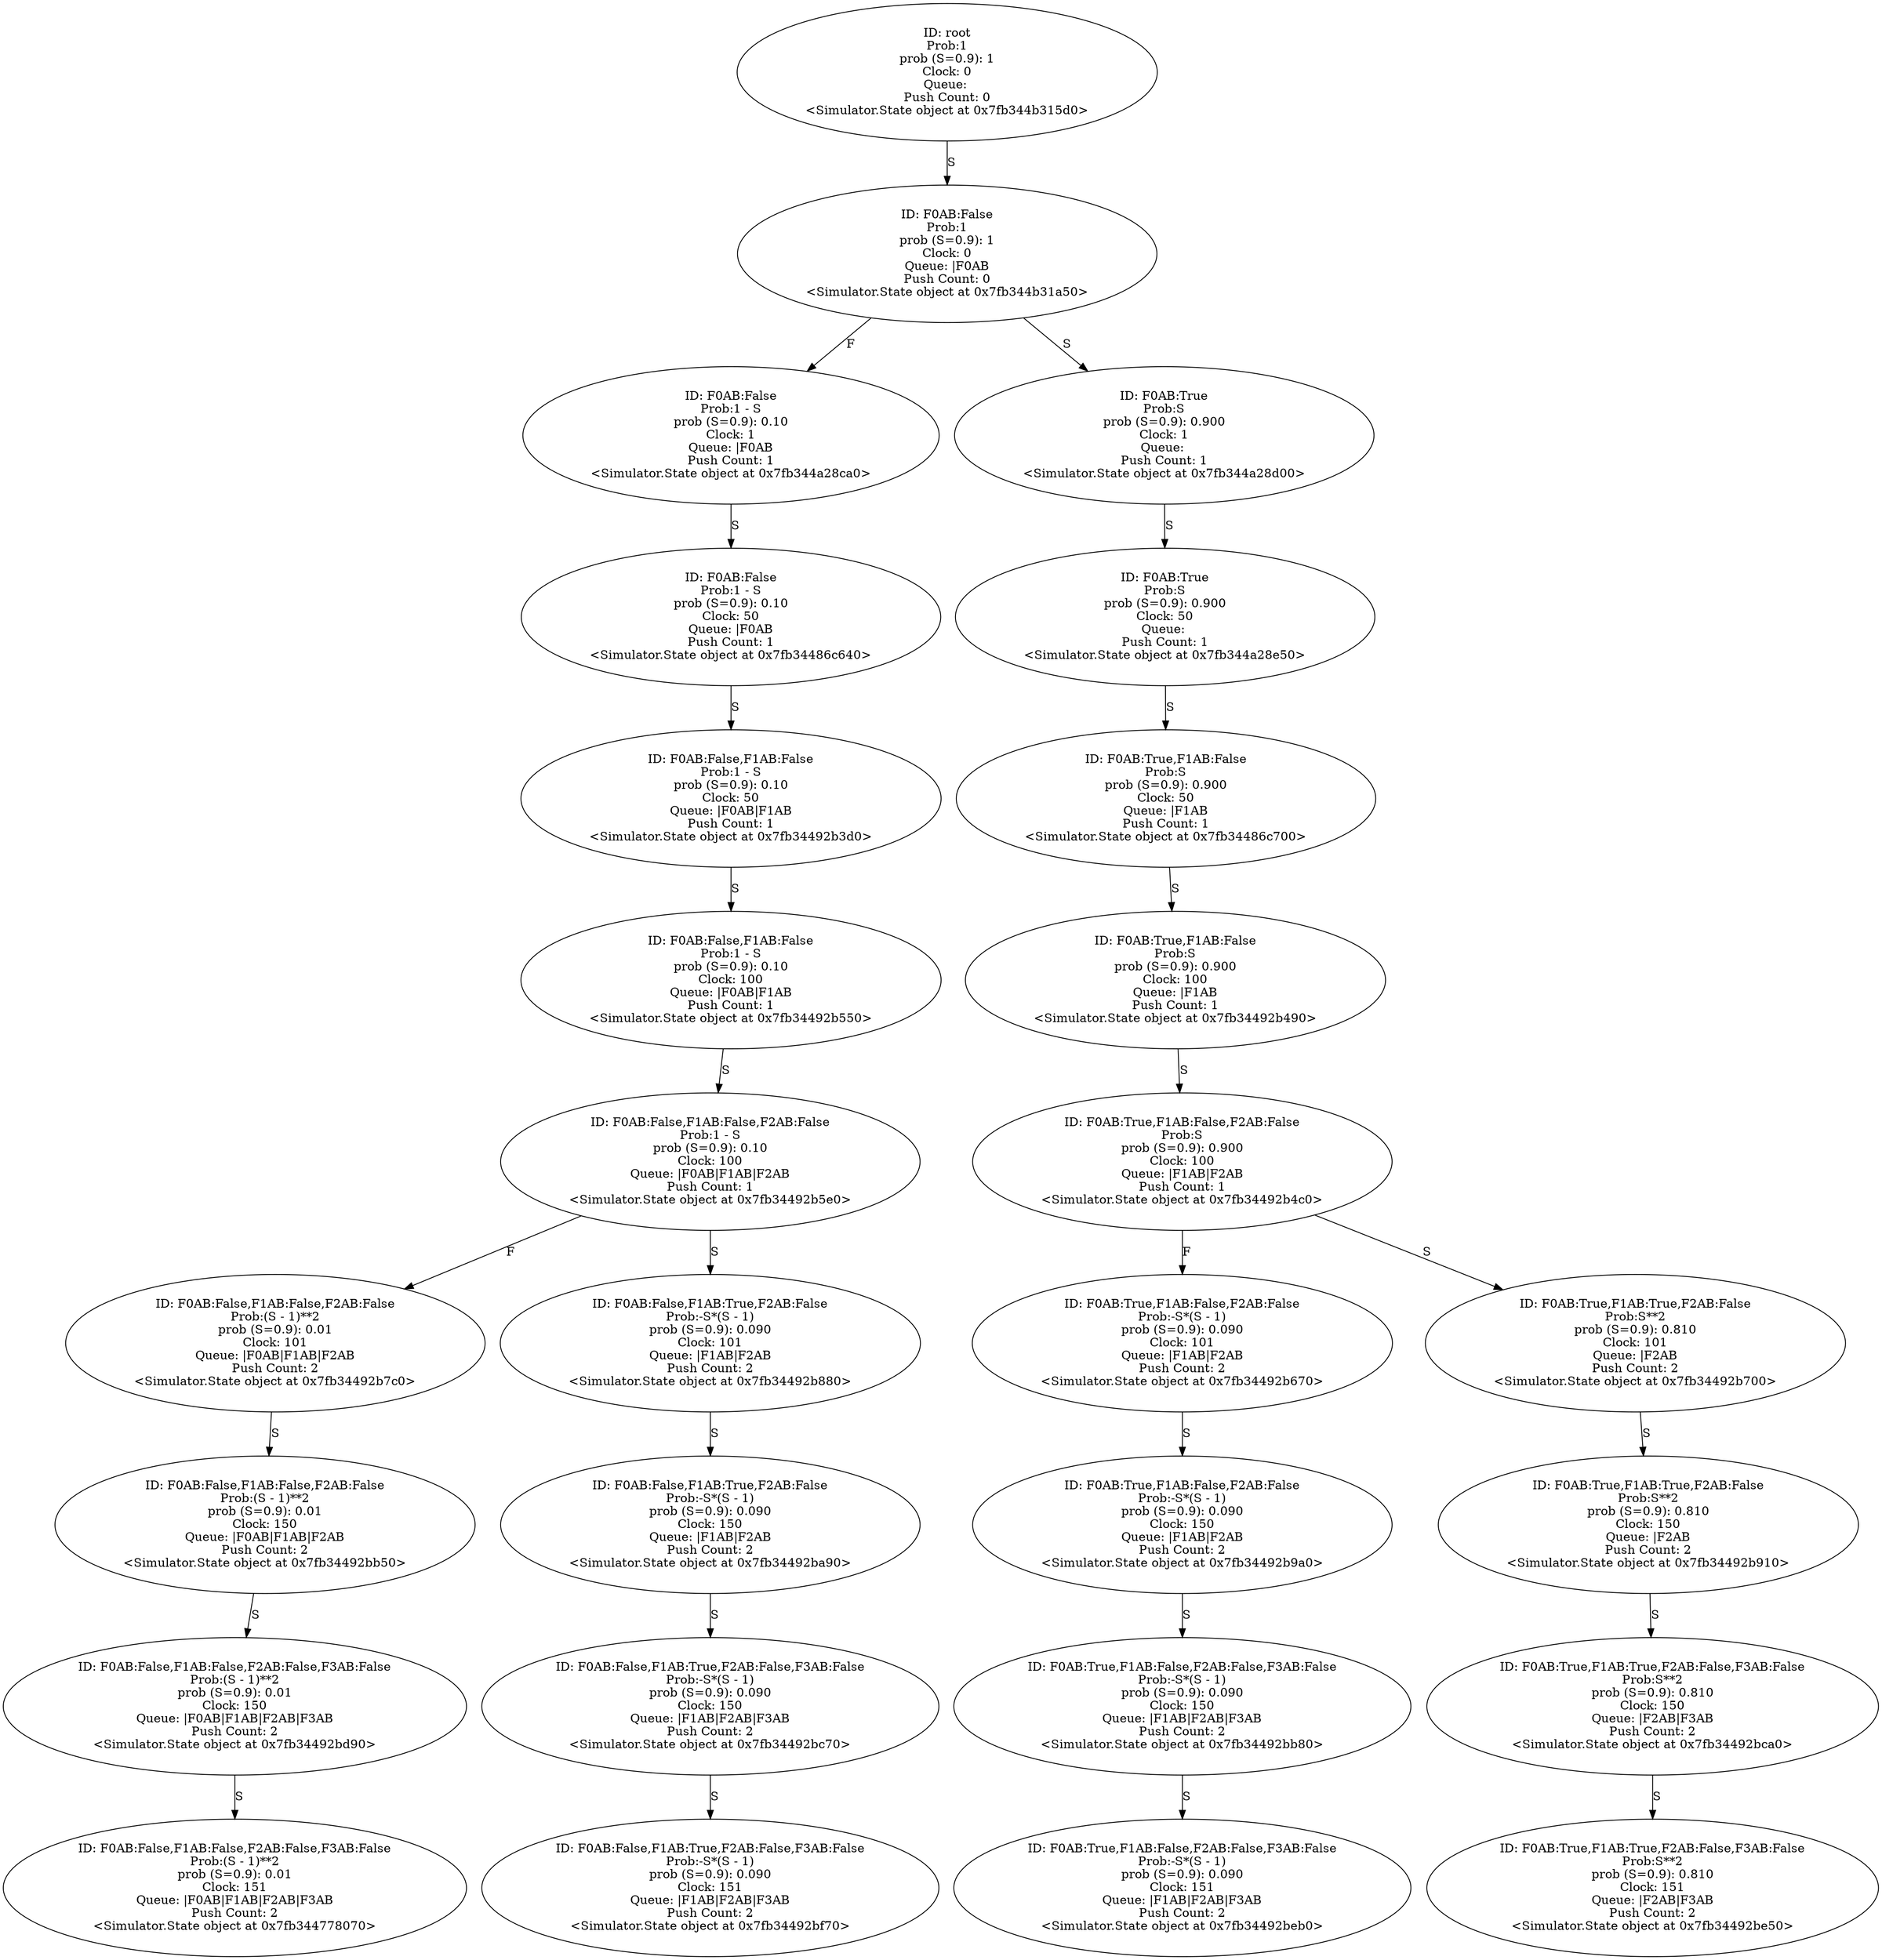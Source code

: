 digraph "./Output/./controled_frequency_S100_R50_t0_tPlus150" {
	<Simulator.State object at 0x7fb344b315d0> [label="ID: root
Prob:1
prob (S=0.9): 1
Clock: 0
Queue: 
Push Count: 0
<Simulator.State object at 0x7fb344b315d0>"]
	<Simulator.State object at 0x7fb344b315d0> -> <Simulator.State object at 0x7fb344b31a50> [label=S]
	<Simulator.State object at 0x7fb344b31a50> [label="ID: F0AB:False
Prob:1
prob (S=0.9): 1
Clock: 0
Queue: |F0AB
Push Count: 0
<Simulator.State object at 0x7fb344b31a50>"]
	<Simulator.State object at 0x7fb344b31a50> -> <Simulator.State object at 0x7fb344a28ca0> [label=F]
	<Simulator.State object at 0x7fb344b31a50> -> <Simulator.State object at 0x7fb344a28d00> [label=S]
	<Simulator.State object at 0x7fb344a28ca0> [label="ID: F0AB:False
Prob:1 - S
prob (S=0.9): 0.10
Clock: 1
Queue: |F0AB
Push Count: 1
<Simulator.State object at 0x7fb344a28ca0>"]
	<Simulator.State object at 0x7fb344a28ca0> -> <Simulator.State object at 0x7fb34486c640> [label=S]
	<Simulator.State object at 0x7fb344a28d00> [label="ID: F0AB:True
Prob:S
prob (S=0.9): 0.900
Clock: 1
Queue: 
Push Count: 1
<Simulator.State object at 0x7fb344a28d00>"]
	<Simulator.State object at 0x7fb344a28d00> -> <Simulator.State object at 0x7fb344a28e50> [label=S]
	<Simulator.State object at 0x7fb34486c640> [label="ID: F0AB:False
Prob:1 - S
prob (S=0.9): 0.10
Clock: 50
Queue: |F0AB
Push Count: 1
<Simulator.State object at 0x7fb34486c640>"]
	<Simulator.State object at 0x7fb34486c640> -> <Simulator.State object at 0x7fb34492b3d0> [label=S]
	<Simulator.State object at 0x7fb344a28e50> [label="ID: F0AB:True
Prob:S
prob (S=0.9): 0.900
Clock: 50
Queue: 
Push Count: 1
<Simulator.State object at 0x7fb344a28e50>"]
	<Simulator.State object at 0x7fb344a28e50> -> <Simulator.State object at 0x7fb34486c700> [label=S]
	<Simulator.State object at 0x7fb34492b3d0> [label="ID: F0AB:False,F1AB:False
Prob:1 - S
prob (S=0.9): 0.10
Clock: 50
Queue: |F0AB|F1AB
Push Count: 1
<Simulator.State object at 0x7fb34492b3d0>"]
	<Simulator.State object at 0x7fb34492b3d0> -> <Simulator.State object at 0x7fb34492b550> [label=S]
	<Simulator.State object at 0x7fb34486c700> [label="ID: F0AB:True,F1AB:False
Prob:S
prob (S=0.9): 0.900
Clock: 50
Queue: |F1AB
Push Count: 1
<Simulator.State object at 0x7fb34486c700>"]
	<Simulator.State object at 0x7fb34486c700> -> <Simulator.State object at 0x7fb34492b490> [label=S]
	<Simulator.State object at 0x7fb34492b550> [label="ID: F0AB:False,F1AB:False
Prob:1 - S
prob (S=0.9): 0.10
Clock: 100
Queue: |F0AB|F1AB
Push Count: 1
<Simulator.State object at 0x7fb34492b550>"]
	<Simulator.State object at 0x7fb34492b550> -> <Simulator.State object at 0x7fb34492b5e0> [label=S]
	<Simulator.State object at 0x7fb34492b490> [label="ID: F0AB:True,F1AB:False
Prob:S
prob (S=0.9): 0.900
Clock: 100
Queue: |F1AB
Push Count: 1
<Simulator.State object at 0x7fb34492b490>"]
	<Simulator.State object at 0x7fb34492b490> -> <Simulator.State object at 0x7fb34492b4c0> [label=S]
	<Simulator.State object at 0x7fb34492b5e0> [label="ID: F0AB:False,F1AB:False,F2AB:False
Prob:1 - S
prob (S=0.9): 0.10
Clock: 100
Queue: |F0AB|F1AB|F2AB
Push Count: 1
<Simulator.State object at 0x7fb34492b5e0>"]
	<Simulator.State object at 0x7fb34492b5e0> -> <Simulator.State object at 0x7fb34492b7c0> [label=F]
	<Simulator.State object at 0x7fb34492b5e0> -> <Simulator.State object at 0x7fb34492b880> [label=S]
	<Simulator.State object at 0x7fb34492b4c0> [label="ID: F0AB:True,F1AB:False,F2AB:False
Prob:S
prob (S=0.9): 0.900
Clock: 100
Queue: |F1AB|F2AB
Push Count: 1
<Simulator.State object at 0x7fb34492b4c0>"]
	<Simulator.State object at 0x7fb34492b4c0> -> <Simulator.State object at 0x7fb34492b670> [label=F]
	<Simulator.State object at 0x7fb34492b4c0> -> <Simulator.State object at 0x7fb34492b700> [label=S]
	<Simulator.State object at 0x7fb34492b7c0> [label="ID: F0AB:False,F1AB:False,F2AB:False
Prob:(S - 1)**2
prob (S=0.9): 0.01
Clock: 101
Queue: |F0AB|F1AB|F2AB
Push Count: 2
<Simulator.State object at 0x7fb34492b7c0>"]
	<Simulator.State object at 0x7fb34492b7c0> -> <Simulator.State object at 0x7fb34492bb50> [label=S]
	<Simulator.State object at 0x7fb34492b880> [label="ID: F0AB:False,F1AB:True,F2AB:False
Prob:-S*(S - 1)
prob (S=0.9): 0.090
Clock: 101
Queue: |F1AB|F2AB
Push Count: 2
<Simulator.State object at 0x7fb34492b880>"]
	<Simulator.State object at 0x7fb34492b880> -> <Simulator.State object at 0x7fb34492ba90> [label=S]
	<Simulator.State object at 0x7fb34492b670> [label="ID: F0AB:True,F1AB:False,F2AB:False
Prob:-S*(S - 1)
prob (S=0.9): 0.090
Clock: 101
Queue: |F1AB|F2AB
Push Count: 2
<Simulator.State object at 0x7fb34492b670>"]
	<Simulator.State object at 0x7fb34492b670> -> <Simulator.State object at 0x7fb34492b9a0> [label=S]
	<Simulator.State object at 0x7fb34492b700> [label="ID: F0AB:True,F1AB:True,F2AB:False
Prob:S**2
prob (S=0.9): 0.810
Clock: 101
Queue: |F2AB
Push Count: 2
<Simulator.State object at 0x7fb34492b700>"]
	<Simulator.State object at 0x7fb34492b700> -> <Simulator.State object at 0x7fb34492b910> [label=S]
	<Simulator.State object at 0x7fb34492bb50> [label="ID: F0AB:False,F1AB:False,F2AB:False
Prob:(S - 1)**2
prob (S=0.9): 0.01
Clock: 150
Queue: |F0AB|F1AB|F2AB
Push Count: 2
<Simulator.State object at 0x7fb34492bb50>"]
	<Simulator.State object at 0x7fb34492bb50> -> <Simulator.State object at 0x7fb34492bd90> [label=S]
	<Simulator.State object at 0x7fb34492ba90> [label="ID: F0AB:False,F1AB:True,F2AB:False
Prob:-S*(S - 1)
prob (S=0.9): 0.090
Clock: 150
Queue: |F1AB|F2AB
Push Count: 2
<Simulator.State object at 0x7fb34492ba90>"]
	<Simulator.State object at 0x7fb34492ba90> -> <Simulator.State object at 0x7fb34492bc70> [label=S]
	<Simulator.State object at 0x7fb34492b9a0> [label="ID: F0AB:True,F1AB:False,F2AB:False
Prob:-S*(S - 1)
prob (S=0.9): 0.090
Clock: 150
Queue: |F1AB|F2AB
Push Count: 2
<Simulator.State object at 0x7fb34492b9a0>"]
	<Simulator.State object at 0x7fb34492b9a0> -> <Simulator.State object at 0x7fb34492bb80> [label=S]
	<Simulator.State object at 0x7fb34492b910> [label="ID: F0AB:True,F1AB:True,F2AB:False
Prob:S**2
prob (S=0.9): 0.810
Clock: 150
Queue: |F2AB
Push Count: 2
<Simulator.State object at 0x7fb34492b910>"]
	<Simulator.State object at 0x7fb34492b910> -> <Simulator.State object at 0x7fb34492bca0> [label=S]
	<Simulator.State object at 0x7fb34492bd90> [label="ID: F0AB:False,F1AB:False,F2AB:False,F3AB:False
Prob:(S - 1)**2
prob (S=0.9): 0.01
Clock: 150
Queue: |F0AB|F1AB|F2AB|F3AB
Push Count: 2
<Simulator.State object at 0x7fb34492bd90>"]
	<Simulator.State object at 0x7fb34492bd90> -> <Simulator.State object at 0x7fb344778070> [label=S]
	<Simulator.State object at 0x7fb34492bc70> [label="ID: F0AB:False,F1AB:True,F2AB:False,F3AB:False
Prob:-S*(S - 1)
prob (S=0.9): 0.090
Clock: 150
Queue: |F1AB|F2AB|F3AB
Push Count: 2
<Simulator.State object at 0x7fb34492bc70>"]
	<Simulator.State object at 0x7fb34492bc70> -> <Simulator.State object at 0x7fb34492bf70> [label=S]
	<Simulator.State object at 0x7fb34492bb80> [label="ID: F0AB:True,F1AB:False,F2AB:False,F3AB:False
Prob:-S*(S - 1)
prob (S=0.9): 0.090
Clock: 150
Queue: |F1AB|F2AB|F3AB
Push Count: 2
<Simulator.State object at 0x7fb34492bb80>"]
	<Simulator.State object at 0x7fb34492bb80> -> <Simulator.State object at 0x7fb34492beb0> [label=S]
	<Simulator.State object at 0x7fb34492bca0> [label="ID: F0AB:True,F1AB:True,F2AB:False,F3AB:False
Prob:S**2
prob (S=0.9): 0.810
Clock: 150
Queue: |F2AB|F3AB
Push Count: 2
<Simulator.State object at 0x7fb34492bca0>"]
	<Simulator.State object at 0x7fb34492bca0> -> <Simulator.State object at 0x7fb34492be50> [label=S]
	<Simulator.State object at 0x7fb344778070> [label="ID: F0AB:False,F1AB:False,F2AB:False,F3AB:False
Prob:(S - 1)**2
prob (S=0.9): 0.01
Clock: 151
Queue: |F0AB|F1AB|F2AB|F3AB
Push Count: 2
<Simulator.State object at 0x7fb344778070>"]
	<Simulator.State object at 0x7fb34492bf70> [label="ID: F0AB:False,F1AB:True,F2AB:False,F3AB:False
Prob:-S*(S - 1)
prob (S=0.9): 0.090
Clock: 151
Queue: |F1AB|F2AB|F3AB
Push Count: 2
<Simulator.State object at 0x7fb34492bf70>"]
	<Simulator.State object at 0x7fb34492beb0> [label="ID: F0AB:True,F1AB:False,F2AB:False,F3AB:False
Prob:-S*(S - 1)
prob (S=0.9): 0.090
Clock: 151
Queue: |F1AB|F2AB|F3AB
Push Count: 2
<Simulator.State object at 0x7fb34492beb0>"]
	<Simulator.State object at 0x7fb34492be50> [label="ID: F0AB:True,F1AB:True,F2AB:False,F3AB:False
Prob:S**2
prob (S=0.9): 0.810
Clock: 151
Queue: |F2AB|F3AB
Push Count: 2
<Simulator.State object at 0x7fb34492be50>"]
}

